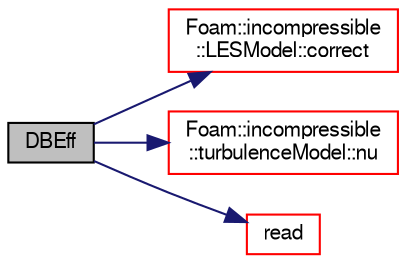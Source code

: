 digraph "DBEff"
{
  bgcolor="transparent";
  edge [fontname="FreeSans",fontsize="10",labelfontname="FreeSans",labelfontsize="10"];
  node [fontname="FreeSans",fontsize="10",shape=record];
  rankdir="LR";
  Node19 [label="DBEff",height=0.2,width=0.4,color="black", fillcolor="grey75", style="filled", fontcolor="black"];
  Node19 -> Node20 [color="midnightblue",fontsize="10",style="solid",fontname="FreeSans"];
  Node20 [label="Foam::incompressible\l::LESModel::correct",height=0.2,width=0.4,color="red",URL="$a30874.html#a3ae44b28050c3aa494c1d8e18cf618c1",tooltip="Correct Eddy-Viscosity and related properties. "];
  Node19 -> Node24 [color="midnightblue",fontsize="10",style="solid",fontname="FreeSans"];
  Node24 [label="Foam::incompressible\l::turbulenceModel::nu",height=0.2,width=0.4,color="red",URL="$a31102.html#aa739f3daeda1884fecc84f2b36a24021",tooltip="Return the laminar viscosity. "];
  Node19 -> Node385 [color="midnightblue",fontsize="10",style="solid",fontname="FreeSans"];
  Node385 [label="read",height=0.2,width=0.4,color="red",URL="$a30830.html#af816873151ddb0126e98bb2f914d8ed5",tooltip="Read LESProperties dictionary. "];
}
